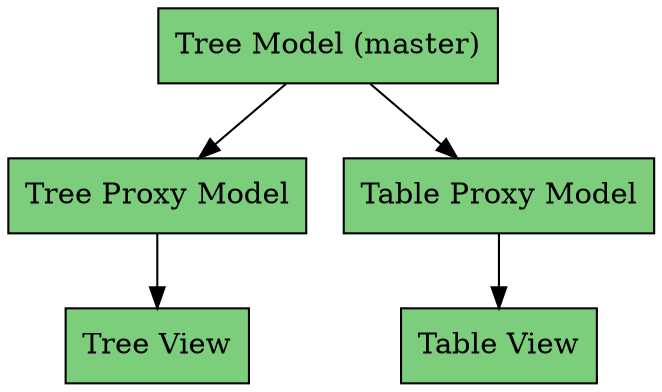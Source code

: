 digraph TreeTableView
{
  node [shape="box" style="filled" fillcolor="PaleGreen3"];
    TreeModel [label="Tree Model (master)"];
    TreeProxyModel [label="Tree Proxy Model"];
    TreeView [label="Tree View"];
    TableProxyModel [label="Table Proxy Model"];
    TableView [label="Table View"];
    
  /*Connection*/
  TreeModel->TreeProxyModel
  TreeModel->TableProxyModel
  TreeProxyModel->TreeView
  TableProxyModel->TableView
}


